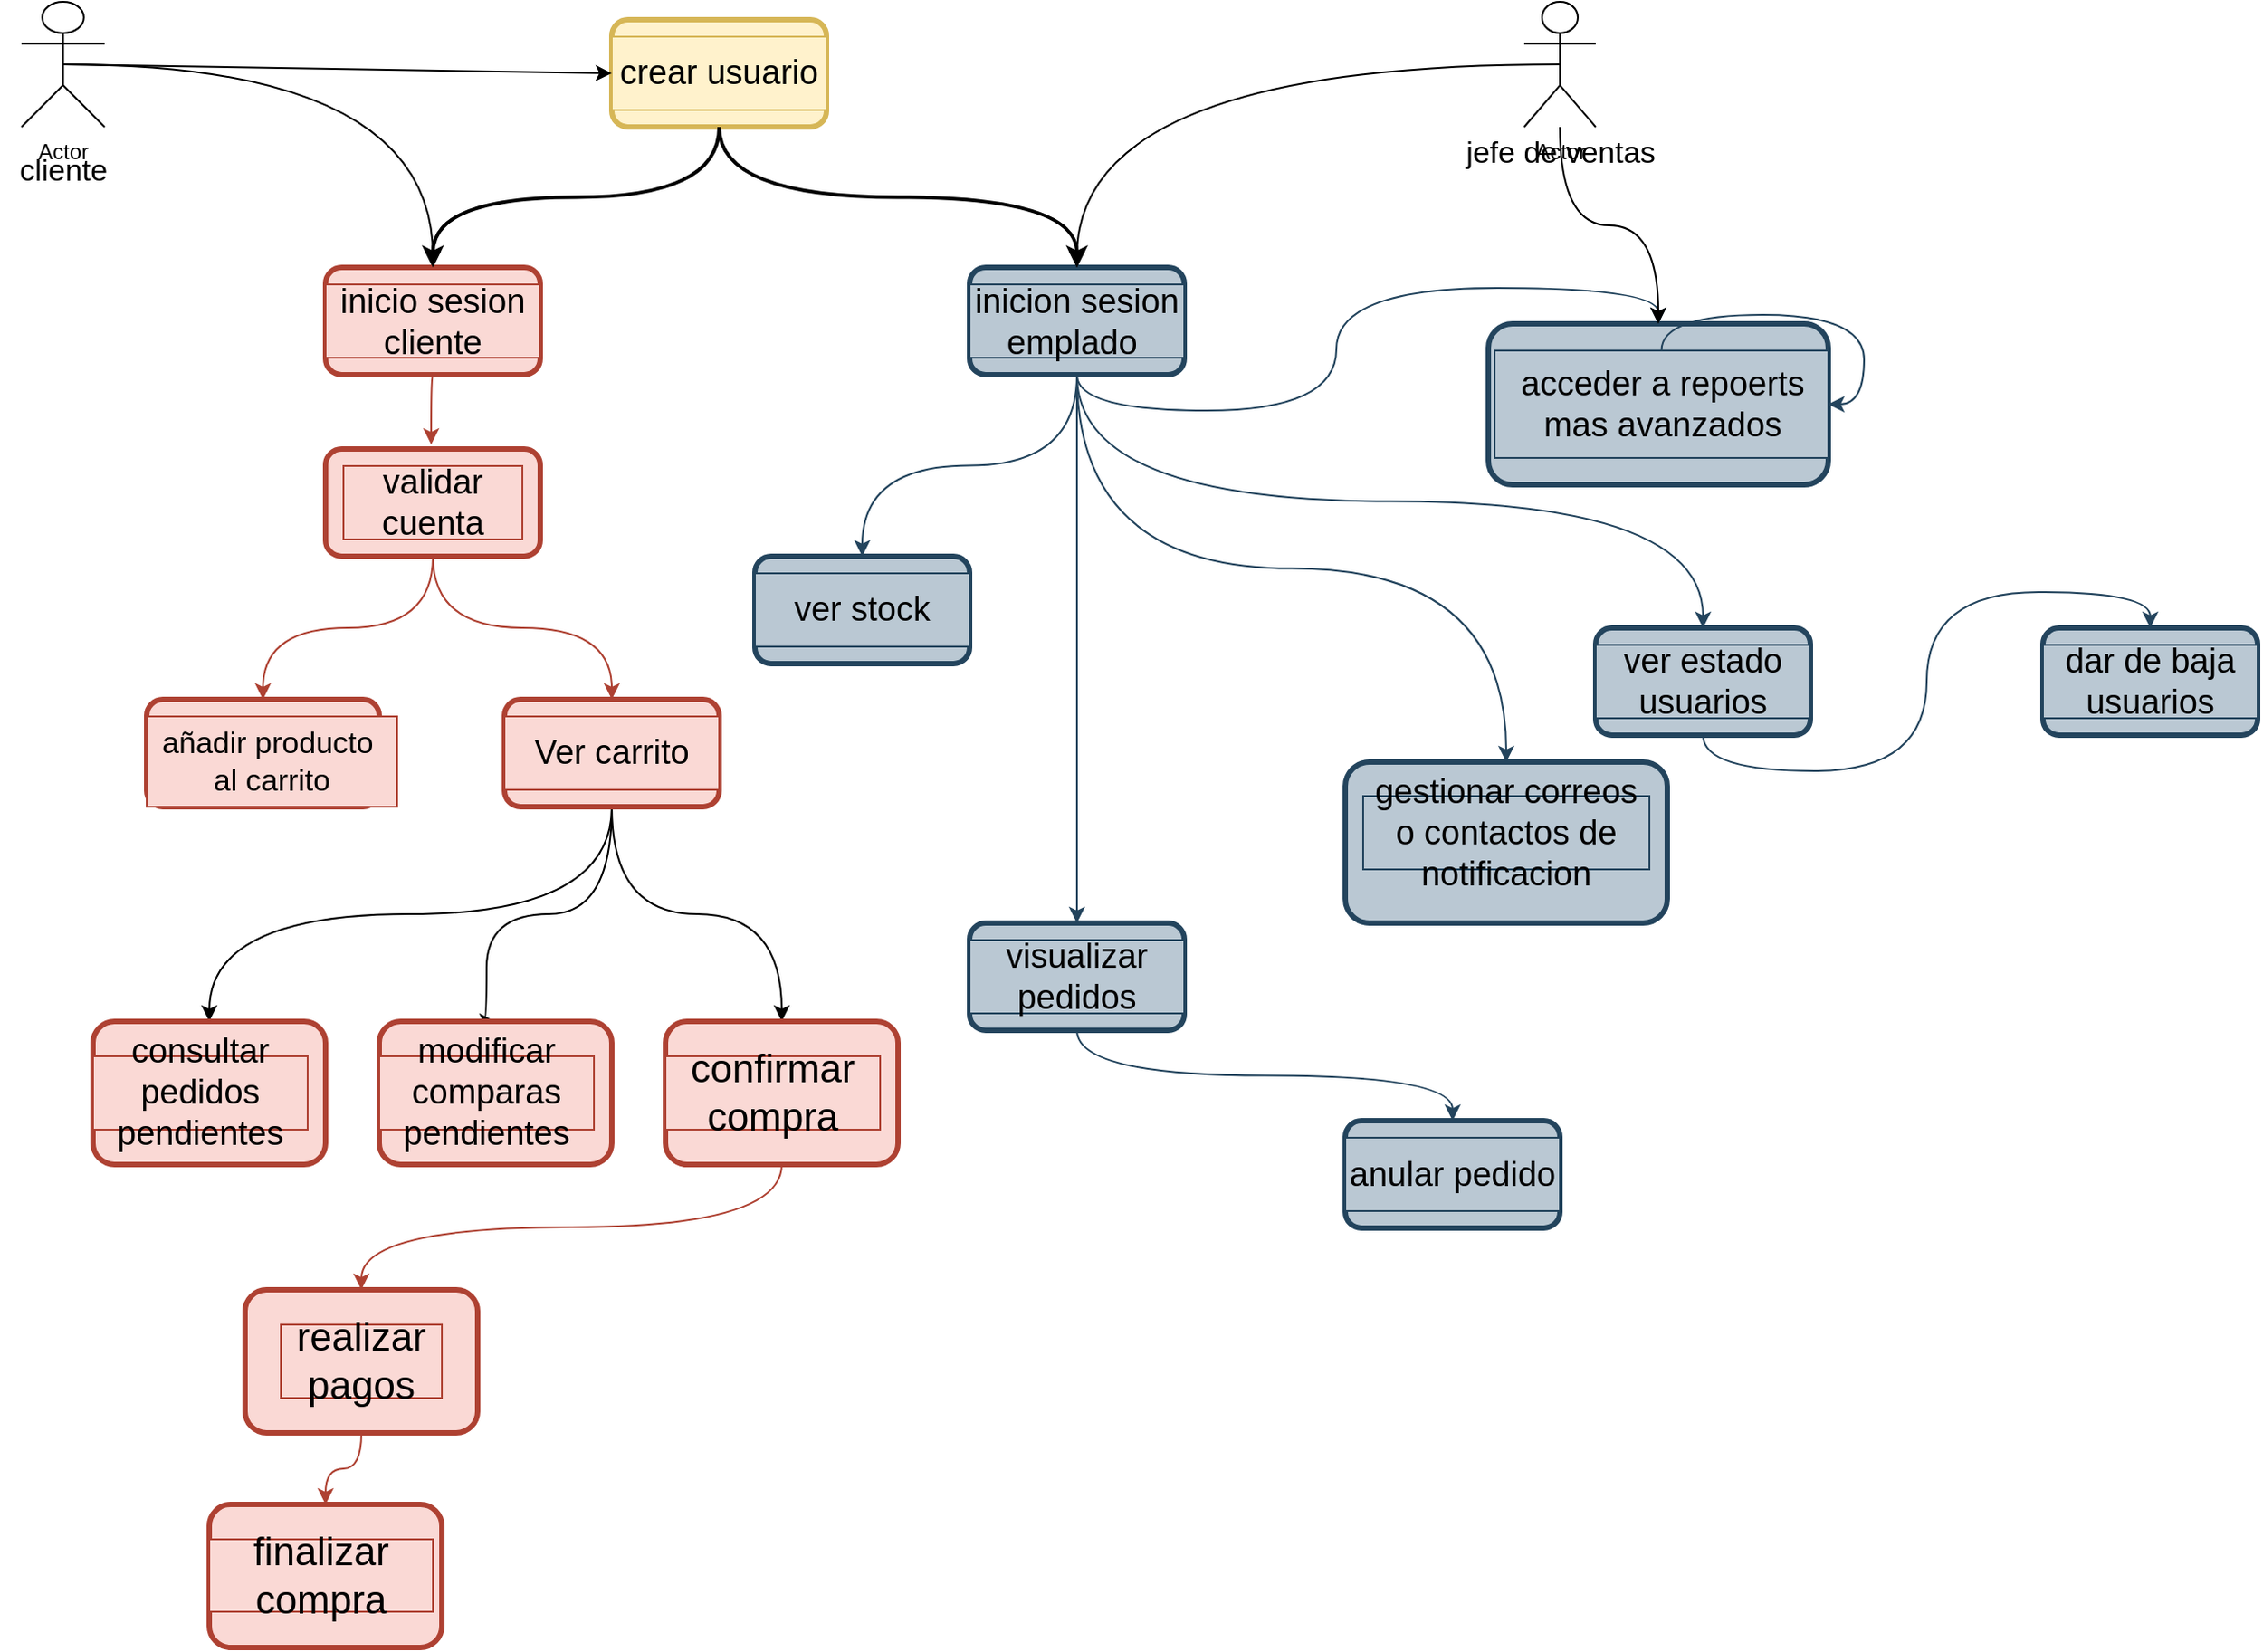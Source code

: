 <mxfile version="26.2.15">
  <diagram name="Página-1" id="5fdNr0kuIxPV9N6J3VZB">
    <mxGraphModel dx="2765" dy="1176" grid="1" gridSize="10" guides="1" tooltips="1" connect="1" arrows="1" fold="1" page="1" pageScale="1" pageWidth="827" pageHeight="1169" background="#ffffff" math="0" shadow="0">
      <root>
        <mxCell id="0" />
        <mxCell id="1" parent="0" />
        <mxCell id="hG0kEqEVY-e1srGyoO5b-1" value="" style="rounded=1;whiteSpace=wrap;html=1;fillColor=#fff2cc;strokeColor=#d6b656;strokeWidth=3;" parent="1" vertex="1">
          <mxGeometry x="290" y="170" width="120" height="60" as="geometry" />
        </mxCell>
        <mxCell id="hG0kEqEVY-e1srGyoO5b-8" style="edgeStyle=orthogonalEdgeStyle;rounded=0;orthogonalLoop=1;jettySize=auto;html=1;entryX=0.5;entryY=0;entryDx=0;entryDy=0;strokeColor=#000000;curved=1;exitX=0.5;exitY=1;exitDx=0;exitDy=0;strokeWidth=2;" parent="1" source="hG0kEqEVY-e1srGyoO5b-1" target="hG0kEqEVY-e1srGyoO5b-4" edge="1">
          <mxGeometry relative="1" as="geometry" />
        </mxCell>
        <mxCell id="hG0kEqEVY-e1srGyoO5b-2" value="&lt;font color=&quot;#000000&quot;&gt;&lt;span style=&quot;font-size: 19px;&quot;&gt;crear usuario&lt;/span&gt;&lt;/font&gt;" style="text;html=1;align=center;verticalAlign=middle;whiteSpace=wrap;rounded=0;fillColor=#fff2cc;strokeColor=#d6b656;" parent="1" vertex="1">
          <mxGeometry x="290" y="179.5" width="120" height="41" as="geometry" />
        </mxCell>
        <mxCell id="oRccqWHDwEhdqV4hWqH1-9" style="edgeStyle=orthogonalEdgeStyle;curved=1;rounded=0;orthogonalLoop=1;jettySize=auto;html=1;exitX=0.5;exitY=1;exitDx=0;exitDy=0;entryX=0.5;entryY=0;entryDx=0;entryDy=0;strokeColor=#ae4132;fillColor=#fad9d5;" edge="1" parent="1" source="oRccqWHDwEhdqV4hWqH1-12" target="oRccqWHDwEhdqV4hWqH1-3">
          <mxGeometry relative="1" as="geometry">
            <mxPoint x="210" y="545" as="sourcePoint" />
          </mxGeometry>
        </mxCell>
        <mxCell id="hG0kEqEVY-e1srGyoO5b-4" value="" style="rounded=1;whiteSpace=wrap;html=1;fillColor=#fad9d5;strokeColor=#ae4132;strokeWidth=3;" parent="1" vertex="1">
          <mxGeometry x="130" y="308.5" width="120" height="60" as="geometry" />
        </mxCell>
        <mxCell id="oRccqWHDwEhdqV4hWqH1-8" style="edgeStyle=orthogonalEdgeStyle;curved=1;rounded=0;orthogonalLoop=1;jettySize=auto;html=1;entryX=0.5;entryY=0;entryDx=0;entryDy=0;fontColor=#000000;labelBackgroundColor=none;strokeColor=#ae4132;exitX=0.5;exitY=1;exitDx=0;exitDy=0;fillColor=#fad9d5;" edge="1" parent="1" source="oRccqWHDwEhdqV4hWqH1-12" target="oRccqWHDwEhdqV4hWqH1-5">
          <mxGeometry relative="1" as="geometry">
            <mxPoint x="200" y="545" as="sourcePoint" />
          </mxGeometry>
        </mxCell>
        <mxCell id="hG0kEqEVY-e1srGyoO5b-5" value="&lt;font color=&quot;#000000&quot;&gt;&lt;span style=&quot;font-size: 19px;&quot;&gt;inicio sesion cliente&lt;/span&gt;&lt;/font&gt;" style="text;html=1;align=center;verticalAlign=middle;whiteSpace=wrap;rounded=0;fillColor=#fad9d5;strokeColor=#ae4132;" parent="1" vertex="1">
          <mxGeometry x="130" y="318" width="120" height="41" as="geometry" />
        </mxCell>
        <mxCell id="oRccqWHDwEhdqV4hWqH1-31" style="edgeStyle=orthogonalEdgeStyle;curved=1;rounded=0;orthogonalLoop=1;jettySize=auto;html=1;exitX=0.5;exitY=1;exitDx=0;exitDy=0;entryX=0.5;entryY=0;entryDx=0;entryDy=0;strokeColor=#23445d;fillColor=#bac8d3;" edge="1" parent="1" source="hG0kEqEVY-e1srGyoO5b-6" target="oRccqWHDwEhdqV4hWqH1-29">
          <mxGeometry relative="1" as="geometry" />
        </mxCell>
        <mxCell id="oRccqWHDwEhdqV4hWqH1-38" style="edgeStyle=orthogonalEdgeStyle;curved=1;rounded=0;orthogonalLoop=1;jettySize=auto;html=1;exitX=0.5;exitY=1;exitDx=0;exitDy=0;entryX=0.5;entryY=0;entryDx=0;entryDy=0;strokeColor=#23445d;fillColor=#bac8d3;" edge="1" parent="1" source="hG0kEqEVY-e1srGyoO5b-6" target="oRccqWHDwEhdqV4hWqH1-35">
          <mxGeometry relative="1" as="geometry" />
        </mxCell>
        <mxCell id="oRccqWHDwEhdqV4hWqH1-41" style="edgeStyle=orthogonalEdgeStyle;curved=1;rounded=0;orthogonalLoop=1;jettySize=auto;html=1;exitX=0.5;exitY=1;exitDx=0;exitDy=0;entryX=0.5;entryY=0;entryDx=0;entryDy=0;strokeColor=#23445d;fillColor=#bac8d3;" edge="1" parent="1" source="hG0kEqEVY-e1srGyoO5b-6" target="oRccqWHDwEhdqV4hWqH1-39">
          <mxGeometry relative="1" as="geometry" />
        </mxCell>
        <mxCell id="oRccqWHDwEhdqV4hWqH1-45" style="edgeStyle=orthogonalEdgeStyle;curved=1;rounded=0;orthogonalLoop=1;jettySize=auto;html=1;exitX=0.5;exitY=1;exitDx=0;exitDy=0;entryX=0.5;entryY=0;entryDx=0;entryDy=0;strokeColor=#23445d;fillColor=#bac8d3;" edge="1" parent="1" source="hG0kEqEVY-e1srGyoO5b-6" target="oRccqWHDwEhdqV4hWqH1-42">
          <mxGeometry relative="1" as="geometry" />
        </mxCell>
        <mxCell id="oRccqWHDwEhdqV4hWqH1-50" style="edgeStyle=orthogonalEdgeStyle;curved=1;rounded=0;orthogonalLoop=1;jettySize=auto;html=1;exitX=0.5;exitY=1;exitDx=0;exitDy=0;entryX=0.5;entryY=0;entryDx=0;entryDy=0;strokeColor=#23445d;fillColor=#bac8d3;" edge="1" parent="1" source="hG0kEqEVY-e1srGyoO5b-6" target="oRccqWHDwEhdqV4hWqH1-48">
          <mxGeometry relative="1" as="geometry" />
        </mxCell>
        <mxCell id="hG0kEqEVY-e1srGyoO5b-6" value="" style="rounded=1;whiteSpace=wrap;html=1;fillColor=#bac8d3;strokeColor=#23445d;strokeWidth=3;" parent="1" vertex="1">
          <mxGeometry x="490" y="308.5" width="120" height="60" as="geometry" />
        </mxCell>
        <mxCell id="hG0kEqEVY-e1srGyoO5b-7" value="&lt;font color=&quot;#000000&quot;&gt;&lt;span style=&quot;font-size: 19px;&quot;&gt;inicion sesion emplado&amp;nbsp;&lt;/span&gt;&lt;/font&gt;" style="text;html=1;align=center;verticalAlign=middle;whiteSpace=wrap;rounded=0;fillColor=#bac8d3;strokeColor=#23445d;" parent="1" vertex="1">
          <mxGeometry x="490" y="318" width="120" height="41" as="geometry" />
        </mxCell>
        <mxCell id="oRccqWHDwEhdqV4hWqH1-2" style="edgeStyle=orthogonalEdgeStyle;rounded=0;orthogonalLoop=1;jettySize=auto;html=1;entryX=0.5;entryY=0;entryDx=0;entryDy=0;strokeColor=#000000;curved=1;exitX=0.5;exitY=1;exitDx=0;exitDy=0;strokeWidth=2;" edge="1" parent="1" source="hG0kEqEVY-e1srGyoO5b-1" target="hG0kEqEVY-e1srGyoO5b-6">
          <mxGeometry relative="1" as="geometry">
            <mxPoint x="360" y="240" as="sourcePoint" />
            <mxPoint x="260" y="309" as="targetPoint" />
          </mxGeometry>
        </mxCell>
        <mxCell id="oRccqWHDwEhdqV4hWqH1-20" style="edgeStyle=orthogonalEdgeStyle;curved=1;rounded=0;orthogonalLoop=1;jettySize=auto;html=1;exitX=0.5;exitY=1;exitDx=0;exitDy=0;entryX=0.5;entryY=0;entryDx=0;entryDy=0;strokeColor=#000000;" edge="1" parent="1" source="oRccqWHDwEhdqV4hWqH1-3" target="oRccqWHDwEhdqV4hWqH1-16">
          <mxGeometry relative="1" as="geometry" />
        </mxCell>
        <mxCell id="oRccqWHDwEhdqV4hWqH1-21" style="edgeStyle=orthogonalEdgeStyle;curved=1;rounded=0;orthogonalLoop=1;jettySize=auto;html=1;exitX=0.5;exitY=1;exitDx=0;exitDy=0;entryX=0.5;entryY=0;entryDx=0;entryDy=0;strokeColor=#000000;" edge="1" parent="1" source="oRccqWHDwEhdqV4hWqH1-3" target="oRccqWHDwEhdqV4hWqH1-10">
          <mxGeometry relative="1" as="geometry">
            <Array as="points">
              <mxPoint x="290" y="670" />
              <mxPoint x="220" y="670" />
              <mxPoint x="220" y="730" />
            </Array>
          </mxGeometry>
        </mxCell>
        <mxCell id="oRccqWHDwEhdqV4hWqH1-22" style="edgeStyle=orthogonalEdgeStyle;curved=1;rounded=0;orthogonalLoop=1;jettySize=auto;html=1;exitX=0.5;exitY=1;exitDx=0;exitDy=0;entryX=0.5;entryY=0;entryDx=0;entryDy=0;strokeColor=#030303;" edge="1" parent="1" source="oRccqWHDwEhdqV4hWqH1-3" target="oRccqWHDwEhdqV4hWqH1-18">
          <mxGeometry relative="1" as="geometry" />
        </mxCell>
        <mxCell id="oRccqWHDwEhdqV4hWqH1-3" value="" style="rounded=1;whiteSpace=wrap;html=1;fillColor=#fad9d5;strokeColor=#ae4132;strokeWidth=3;" vertex="1" parent="1">
          <mxGeometry x="230" y="550" width="120" height="60" as="geometry" />
        </mxCell>
        <mxCell id="oRccqWHDwEhdqV4hWqH1-4" value="&lt;font color=&quot;#000000&quot;&gt;&lt;span style=&quot;font-size: 19px;&quot;&gt;Ver carrito&lt;/span&gt;&lt;/font&gt;" style="text;html=1;align=center;verticalAlign=middle;whiteSpace=wrap;rounded=0;fillColor=#fad9d5;strokeColor=#ae4132;" vertex="1" parent="1">
          <mxGeometry x="230" y="559.5" width="120" height="41" as="geometry" />
        </mxCell>
        <mxCell id="oRccqWHDwEhdqV4hWqH1-5" value="" style="rounded=1;whiteSpace=wrap;html=1;fillColor=#fad9d5;strokeColor=#ae4132;strokeWidth=3;" vertex="1" parent="1">
          <mxGeometry x="30" y="550" width="130" height="60" as="geometry" />
        </mxCell>
        <mxCell id="oRccqWHDwEhdqV4hWqH1-6" value="&lt;font style=&quot;font-size: 17px;&quot; color=&quot;#000000&quot;&gt;añadir producto&amp;nbsp;&lt;/font&gt;&lt;div&gt;&lt;font style=&quot;font-size: 17px;&quot; color=&quot;#000000&quot;&gt;al carrito&lt;/font&gt;&lt;/div&gt;" style="text;html=1;align=center;verticalAlign=middle;whiteSpace=wrap;rounded=0;fontStyle=0;fillColor=#fad9d5;strokeColor=#ae4132;" vertex="1" parent="1">
          <mxGeometry x="30" y="559.5" width="140" height="50.5" as="geometry" />
        </mxCell>
        <mxCell id="oRccqWHDwEhdqV4hWqH1-10" value="" style="rounded=1;whiteSpace=wrap;html=1;fillColor=#fad9d5;strokeColor=#ae4132;strokeWidth=3;" vertex="1" parent="1">
          <mxGeometry x="160" y="730" width="130" height="80" as="geometry" />
        </mxCell>
        <mxCell id="oRccqWHDwEhdqV4hWqH1-11" value="&lt;font color=&quot;#000000&quot;&gt;&lt;span style=&quot;font-size: 19px;&quot;&gt;modificar comparas pendientes&lt;/span&gt;&lt;/font&gt;" style="text;html=1;align=center;verticalAlign=middle;whiteSpace=wrap;rounded=0;fillColor=#fad9d5;strokeColor=#ae4132;" vertex="1" parent="1">
          <mxGeometry x="160" y="749.5" width="120" height="41" as="geometry" />
        </mxCell>
        <mxCell id="oRccqWHDwEhdqV4hWqH1-12" value="" style="rounded=1;whiteSpace=wrap;html=1;fillColor=#fad9d5;strokeColor=#ae4132;strokeWidth=3;" vertex="1" parent="1">
          <mxGeometry x="130" y="410" width="120" height="60" as="geometry" />
        </mxCell>
        <mxCell id="oRccqWHDwEhdqV4hWqH1-14" value="&lt;font color=&quot;#000000&quot;&gt;&lt;span style=&quot;font-size: 19px;&quot;&gt;validar cuenta&lt;/span&gt;&lt;/font&gt;" style="text;html=1;align=center;verticalAlign=middle;whiteSpace=wrap;rounded=0;fillColor=#fad9d5;strokeColor=#ae4132;" vertex="1" parent="1">
          <mxGeometry x="140" y="419.5" width="100" height="41" as="geometry" />
        </mxCell>
        <mxCell id="oRccqWHDwEhdqV4hWqH1-15" style="edgeStyle=orthogonalEdgeStyle;curved=1;rounded=0;orthogonalLoop=1;jettySize=auto;html=1;exitX=0.5;exitY=1;exitDx=0;exitDy=0;entryX=0.492;entryY=-0.042;entryDx=0;entryDy=0;entryPerimeter=0;strokeColor=#ae4132;fillColor=#fad9d5;" edge="1" parent="1" source="hG0kEqEVY-e1srGyoO5b-4" target="oRccqWHDwEhdqV4hWqH1-12">
          <mxGeometry relative="1" as="geometry" />
        </mxCell>
        <mxCell id="oRccqWHDwEhdqV4hWqH1-16" value="" style="rounded=1;whiteSpace=wrap;html=1;fillColor=#fad9d5;strokeColor=#ae4132;strokeWidth=3;" vertex="1" parent="1">
          <mxGeometry y="730" width="130" height="80" as="geometry" />
        </mxCell>
        <mxCell id="oRccqWHDwEhdqV4hWqH1-17" value="&lt;font color=&quot;#000000&quot;&gt;&lt;span style=&quot;font-size: 19px;&quot;&gt;consultar pedidos pendientes&lt;/span&gt;&lt;/font&gt;" style="text;html=1;align=center;verticalAlign=middle;whiteSpace=wrap;rounded=0;fillColor=#fad9d5;strokeColor=#ae4132;" vertex="1" parent="1">
          <mxGeometry y="749.5" width="120" height="41" as="geometry" />
        </mxCell>
        <mxCell id="oRccqWHDwEhdqV4hWqH1-25" style="edgeStyle=orthogonalEdgeStyle;curved=1;rounded=0;orthogonalLoop=1;jettySize=auto;html=1;exitX=0.5;exitY=1;exitDx=0;exitDy=0;strokeColor=#ae4132;entryX=0.5;entryY=0;entryDx=0;entryDy=0;fillColor=#fad9d5;" edge="1" parent="1" source="oRccqWHDwEhdqV4hWqH1-18" target="oRccqWHDwEhdqV4hWqH1-26">
          <mxGeometry relative="1" as="geometry">
            <mxPoint x="140" y="870" as="targetPoint" />
          </mxGeometry>
        </mxCell>
        <mxCell id="oRccqWHDwEhdqV4hWqH1-18" value="" style="rounded=1;whiteSpace=wrap;html=1;fillColor=#fad9d5;strokeColor=#ae4132;strokeWidth=3;" vertex="1" parent="1">
          <mxGeometry x="320" y="730" width="130" height="80" as="geometry" />
        </mxCell>
        <mxCell id="oRccqWHDwEhdqV4hWqH1-19" value="&lt;font color=&quot;#000000&quot;&gt;&lt;span&gt;confirmar compra&lt;/span&gt;&lt;/font&gt;" style="text;html=1;align=center;verticalAlign=middle;whiteSpace=wrap;rounded=0;fontSize=22;fillColor=#fad9d5;strokeColor=#ae4132;" vertex="1" parent="1">
          <mxGeometry x="320" y="749.5" width="120" height="41" as="geometry" />
        </mxCell>
        <mxCell id="oRccqWHDwEhdqV4hWqH1-28" style="edgeStyle=orthogonalEdgeStyle;rounded=0;orthogonalLoop=1;jettySize=auto;html=1;exitX=0.5;exitY=1;exitDx=0;exitDy=0;strokeColor=#ae4132;curved=1;entryX=0.5;entryY=0;entryDx=0;entryDy=0;fillColor=#fad9d5;" edge="1" parent="1" source="oRccqWHDwEhdqV4hWqH1-26" target="oRccqWHDwEhdqV4hWqH1-23">
          <mxGeometry relative="1" as="geometry">
            <mxPoint x="150" y="1030" as="targetPoint" />
          </mxGeometry>
        </mxCell>
        <mxCell id="oRccqWHDwEhdqV4hWqH1-23" value="" style="rounded=1;whiteSpace=wrap;html=1;fillColor=#fad9d5;strokeColor=#ae4132;strokeWidth=3;" vertex="1" parent="1">
          <mxGeometry x="65" y="1000" width="130" height="80" as="geometry" />
        </mxCell>
        <mxCell id="oRccqWHDwEhdqV4hWqH1-24" value="&lt;font color=&quot;#000000&quot;&gt;&lt;span&gt;finalizar compra&lt;/span&gt;&lt;/font&gt;" style="text;html=1;align=center;verticalAlign=middle;whiteSpace=wrap;rounded=0;fontSize=22;fillColor=#fad9d5;strokeColor=#ae4132;" vertex="1" parent="1">
          <mxGeometry x="65" y="1019.5" width="125" height="40.5" as="geometry" />
        </mxCell>
        <mxCell id="oRccqWHDwEhdqV4hWqH1-26" value="" style="rounded=1;whiteSpace=wrap;html=1;fillColor=#fad9d5;strokeColor=#ae4132;strokeWidth=3;" vertex="1" parent="1">
          <mxGeometry x="85" y="880" width="130" height="80" as="geometry" />
        </mxCell>
        <mxCell id="oRccqWHDwEhdqV4hWqH1-27" value="&lt;font color=&quot;#000000&quot;&gt;&lt;span&gt;realizar pagos&lt;/span&gt;&lt;/font&gt;" style="text;html=1;align=center;verticalAlign=middle;whiteSpace=wrap;rounded=0;fontSize=22;fillColor=#fad9d5;strokeColor=#ae4132;" vertex="1" parent="1">
          <mxGeometry x="105" y="899.5" width="90" height="41" as="geometry" />
        </mxCell>
        <mxCell id="oRccqWHDwEhdqV4hWqH1-34" style="edgeStyle=orthogonalEdgeStyle;curved=1;rounded=0;orthogonalLoop=1;jettySize=auto;html=1;exitX=0.5;exitY=1;exitDx=0;exitDy=0;entryX=0.5;entryY=0;entryDx=0;entryDy=0;strokeColor=#23445d;fillColor=#bac8d3;" edge="1" parent="1" source="oRccqWHDwEhdqV4hWqH1-29" target="oRccqWHDwEhdqV4hWqH1-32">
          <mxGeometry relative="1" as="geometry" />
        </mxCell>
        <mxCell id="oRccqWHDwEhdqV4hWqH1-29" value="" style="rounded=1;whiteSpace=wrap;html=1;fillColor=#bac8d3;strokeColor=#23445d;strokeWidth=3;" vertex="1" parent="1">
          <mxGeometry x="490" y="675" width="120" height="60" as="geometry" />
        </mxCell>
        <mxCell id="oRccqWHDwEhdqV4hWqH1-30" value="&lt;font color=&quot;#000000&quot;&gt;&lt;span style=&quot;font-size: 19px;&quot;&gt;visualizar pedidos&lt;/span&gt;&lt;/font&gt;" style="text;html=1;align=center;verticalAlign=middle;whiteSpace=wrap;rounded=0;fillColor=#bac8d3;strokeColor=#23445d;" vertex="1" parent="1">
          <mxGeometry x="490" y="684.5" width="120" height="41" as="geometry" />
        </mxCell>
        <mxCell id="oRccqWHDwEhdqV4hWqH1-32" value="" style="rounded=1;whiteSpace=wrap;html=1;fillColor=#bac8d3;strokeColor=#23445d;strokeWidth=3;" vertex="1" parent="1">
          <mxGeometry x="700" y="785.5" width="120" height="60" as="geometry" />
        </mxCell>
        <mxCell id="oRccqWHDwEhdqV4hWqH1-33" value="&lt;font color=&quot;#000000&quot;&gt;&lt;span style=&quot;font-size: 19px;&quot;&gt;anular pedido&lt;/span&gt;&lt;/font&gt;" style="text;html=1;align=center;verticalAlign=middle;whiteSpace=wrap;rounded=0;fillColor=#bac8d3;strokeColor=#23445d;" vertex="1" parent="1">
          <mxGeometry x="700" y="795" width="120" height="41" as="geometry" />
        </mxCell>
        <mxCell id="oRccqWHDwEhdqV4hWqH1-35" value="" style="rounded=1;whiteSpace=wrap;html=1;fillColor=#bac8d3;strokeColor=#23445d;strokeWidth=3;" vertex="1" parent="1">
          <mxGeometry x="370" y="470" width="120" height="60" as="geometry" />
        </mxCell>
        <mxCell id="oRccqWHDwEhdqV4hWqH1-36" value="&lt;font color=&quot;#000000&quot;&gt;&lt;span style=&quot;font-size: 19px;&quot;&gt;ver stock&lt;/span&gt;&lt;/font&gt;" style="text;html=1;align=center;verticalAlign=middle;whiteSpace=wrap;rounded=0;fillColor=#bac8d3;strokeColor=#23445d;" vertex="1" parent="1">
          <mxGeometry x="370" y="479.5" width="120" height="41" as="geometry" />
        </mxCell>
        <mxCell id="oRccqWHDwEhdqV4hWqH1-39" value="" style="rounded=1;whiteSpace=wrap;html=1;fillColor=#bac8d3;strokeColor=#23445d;strokeWidth=3;" vertex="1" parent="1">
          <mxGeometry x="780" y="340" width="190" height="90" as="geometry" />
        </mxCell>
        <mxCell id="oRccqWHDwEhdqV4hWqH1-40" value="&lt;font color=&quot;#000000&quot;&gt;&lt;span style=&quot;font-size: 19px;&quot;&gt;acceder a repoerts mas avanzados&lt;/span&gt;&lt;/font&gt;" style="text;html=1;align=center;verticalAlign=middle;whiteSpace=wrap;rounded=0;fillColor=#bac8d3;strokeColor=#23445d;" vertex="1" parent="1">
          <mxGeometry x="783.5" y="355" width="186.5" height="60" as="geometry" />
        </mxCell>
        <mxCell id="oRccqWHDwEhdqV4hWqH1-42" value="" style="rounded=1;whiteSpace=wrap;html=1;fillColor=#bac8d3;strokeColor=#23445d;strokeWidth=3;" vertex="1" parent="1">
          <mxGeometry x="700" y="585" width="180" height="90" as="geometry" />
        </mxCell>
        <mxCell id="oRccqWHDwEhdqV4hWqH1-43" value="&lt;font color=&quot;#000000&quot;&gt;&lt;span style=&quot;font-size: 19px;&quot;&gt;gestionar correos o contactos de notificacion&lt;/span&gt;&lt;/font&gt;" style="text;html=1;align=center;verticalAlign=middle;whiteSpace=wrap;rounded=0;fillColor=#bac8d3;strokeColor=#23445d;" vertex="1" parent="1">
          <mxGeometry x="710" y="604" width="160" height="41" as="geometry" />
        </mxCell>
        <mxCell id="oRccqWHDwEhdqV4hWqH1-44" style="edgeStyle=orthogonalEdgeStyle;curved=1;rounded=0;orthogonalLoop=1;jettySize=auto;html=1;entryX=1;entryY=0.5;entryDx=0;entryDy=0;fillColor=#bac8d3;strokeColor=#23445d;" edge="1" parent="1" source="oRccqWHDwEhdqV4hWqH1-40" target="oRccqWHDwEhdqV4hWqH1-40">
          <mxGeometry relative="1" as="geometry" />
        </mxCell>
        <mxCell id="oRccqWHDwEhdqV4hWqH1-53" style="edgeStyle=orthogonalEdgeStyle;curved=1;rounded=0;orthogonalLoop=1;jettySize=auto;html=1;exitX=0.5;exitY=1;exitDx=0;exitDy=0;entryX=0.5;entryY=0;entryDx=0;entryDy=0;strokeColor=#23445d;fillColor=#bac8d3;" edge="1" parent="1" source="oRccqWHDwEhdqV4hWqH1-48" target="oRccqWHDwEhdqV4hWqH1-51">
          <mxGeometry relative="1" as="geometry" />
        </mxCell>
        <mxCell id="oRccqWHDwEhdqV4hWqH1-48" value="" style="rounded=1;whiteSpace=wrap;html=1;fillColor=#bac8d3;strokeColor=#23445d;strokeWidth=3;" vertex="1" parent="1">
          <mxGeometry x="840" y="510" width="120" height="60" as="geometry" />
        </mxCell>
        <mxCell id="oRccqWHDwEhdqV4hWqH1-49" value="&lt;font color=&quot;#000000&quot;&gt;&lt;span style=&quot;font-size: 19px;&quot;&gt;ver estado usuarios&lt;/span&gt;&lt;/font&gt;" style="text;html=1;align=center;verticalAlign=middle;whiteSpace=wrap;rounded=0;fillColor=#bac8d3;strokeColor=#23445d;" vertex="1" parent="1">
          <mxGeometry x="840" y="519.5" width="120" height="41" as="geometry" />
        </mxCell>
        <mxCell id="oRccqWHDwEhdqV4hWqH1-51" value="" style="rounded=1;whiteSpace=wrap;html=1;fillColor=#bac8d3;strokeColor=#23445d;strokeWidth=3;" vertex="1" parent="1">
          <mxGeometry x="1090" y="510" width="120" height="60" as="geometry" />
        </mxCell>
        <mxCell id="oRccqWHDwEhdqV4hWqH1-52" value="&lt;font color=&quot;#000000&quot;&gt;&lt;span style=&quot;font-size: 19px;&quot;&gt;dar de baja usuarios&lt;/span&gt;&lt;/font&gt;" style="text;html=1;align=center;verticalAlign=middle;whiteSpace=wrap;rounded=0;fillColor=#bac8d3;strokeColor=#23445d;" vertex="1" parent="1">
          <mxGeometry x="1090" y="519.5" width="120" height="41" as="geometry" />
        </mxCell>
        <mxCell id="oRccqWHDwEhdqV4hWqH1-59" value="" style="edgeStyle=orthogonalEdgeStyle;curved=1;rounded=0;orthogonalLoop=1;jettySize=auto;html=1;" edge="1" parent="1" source="oRccqWHDwEhdqV4hWqH1-54" target="oRccqWHDwEhdqV4hWqH1-39">
          <mxGeometry relative="1" as="geometry" />
        </mxCell>
        <mxCell id="oRccqWHDwEhdqV4hWqH1-64" style="edgeStyle=orthogonalEdgeStyle;curved=1;rounded=0;orthogonalLoop=1;jettySize=auto;html=1;exitX=0.5;exitY=0.5;exitDx=0;exitDy=0;exitPerimeter=0;entryX=0.5;entryY=0;entryDx=0;entryDy=0;strokeColor=#000000;" edge="1" parent="1" source="oRccqWHDwEhdqV4hWqH1-54" target="hG0kEqEVY-e1srGyoO5b-6">
          <mxGeometry relative="1" as="geometry" />
        </mxCell>
        <mxCell id="oRccqWHDwEhdqV4hWqH1-54" value="Actor" style="shape=umlActor;verticalLabelPosition=bottom;verticalAlign=top;html=1;outlineConnect=0;strokeColor=#000000;" vertex="1" parent="1">
          <mxGeometry x="800" y="160" width="40" height="70" as="geometry" />
        </mxCell>
        <mxCell id="oRccqWHDwEhdqV4hWqH1-62" style="rounded=0;orthogonalLoop=1;jettySize=auto;html=1;exitX=0.5;exitY=0.5;exitDx=0;exitDy=0;exitPerimeter=0;entryX=0;entryY=0.5;entryDx=0;entryDy=0;strokeColor=#000000;" edge="1" parent="1" source="oRccqWHDwEhdqV4hWqH1-55" target="hG0kEqEVY-e1srGyoO5b-1">
          <mxGeometry relative="1" as="geometry" />
        </mxCell>
        <mxCell id="oRccqWHDwEhdqV4hWqH1-63" style="edgeStyle=orthogonalEdgeStyle;curved=1;rounded=0;orthogonalLoop=1;jettySize=auto;html=1;exitX=0.5;exitY=0.5;exitDx=0;exitDy=0;exitPerimeter=0;entryX=0.5;entryY=0;entryDx=0;entryDy=0;strokeColor=#000000;" edge="1" parent="1" source="oRccqWHDwEhdqV4hWqH1-55" target="hG0kEqEVY-e1srGyoO5b-4">
          <mxGeometry relative="1" as="geometry" />
        </mxCell>
        <mxCell id="oRccqWHDwEhdqV4hWqH1-55" value="Actor" style="shape=umlActor;verticalLabelPosition=bottom;verticalAlign=top;html=1;outlineConnect=0;strokeColor=#000000;" vertex="1" parent="1">
          <mxGeometry x="-40" y="160" width="46.5" height="70" as="geometry" />
        </mxCell>
        <mxCell id="oRccqWHDwEhdqV4hWqH1-60" value="&lt;font&gt;jefe de ventas&lt;/font&gt;" style="text;html=1;align=center;verticalAlign=middle;resizable=0;points=[];autosize=1;strokeColor=none;fillColor=none;fontColor=#000000;fontSize=17;" vertex="1" parent="1">
          <mxGeometry x="760" y="230" width="120" height="30" as="geometry" />
        </mxCell>
        <mxCell id="oRccqWHDwEhdqV4hWqH1-61" value="cliente" style="text;html=1;align=center;verticalAlign=middle;resizable=0;points=[];autosize=1;strokeColor=none;fillColor=none;fontColor=#000000;fontSize=17;" vertex="1" parent="1">
          <mxGeometry x="-51.75" y="240" width="70" height="30" as="geometry" />
        </mxCell>
      </root>
    </mxGraphModel>
  </diagram>
</mxfile>
